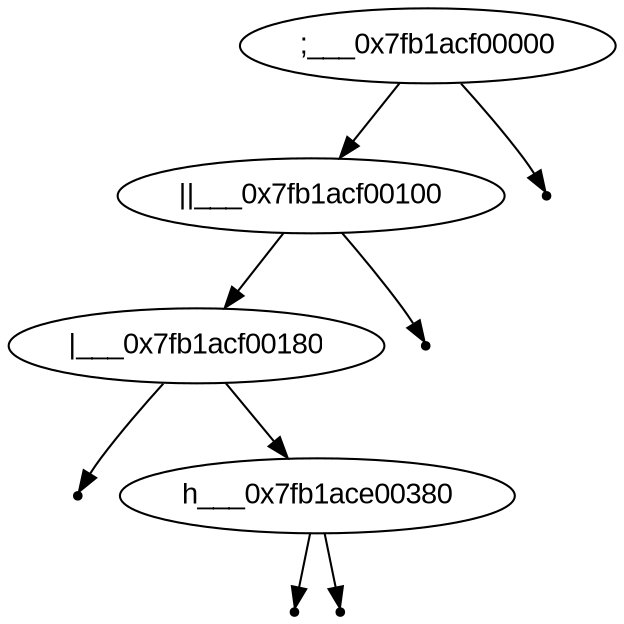 digraph BST {
    node [fontname="Arial"];
    ";___0x7fb1acf00000" -> "||___0x7fb1acf00100";
    "||___0x7fb1acf00100" -> "|___0x7fb1acf00180";
    null0 [shape=point];
    "|___0x7fb1acf00180" -> null0;
    "|___0x7fb1acf00180" -> "h___0x7fb1ace00380";
    null1 [shape=point];
    "h___0x7fb1ace00380" -> null1;
    null2 [shape=point];
    "h___0x7fb1ace00380" -> null2;
    null3 [shape=point];
    "||___0x7fb1acf00100" -> null3;
    null4 [shape=point];
    ";___0x7fb1acf00000" -> null4;
}
